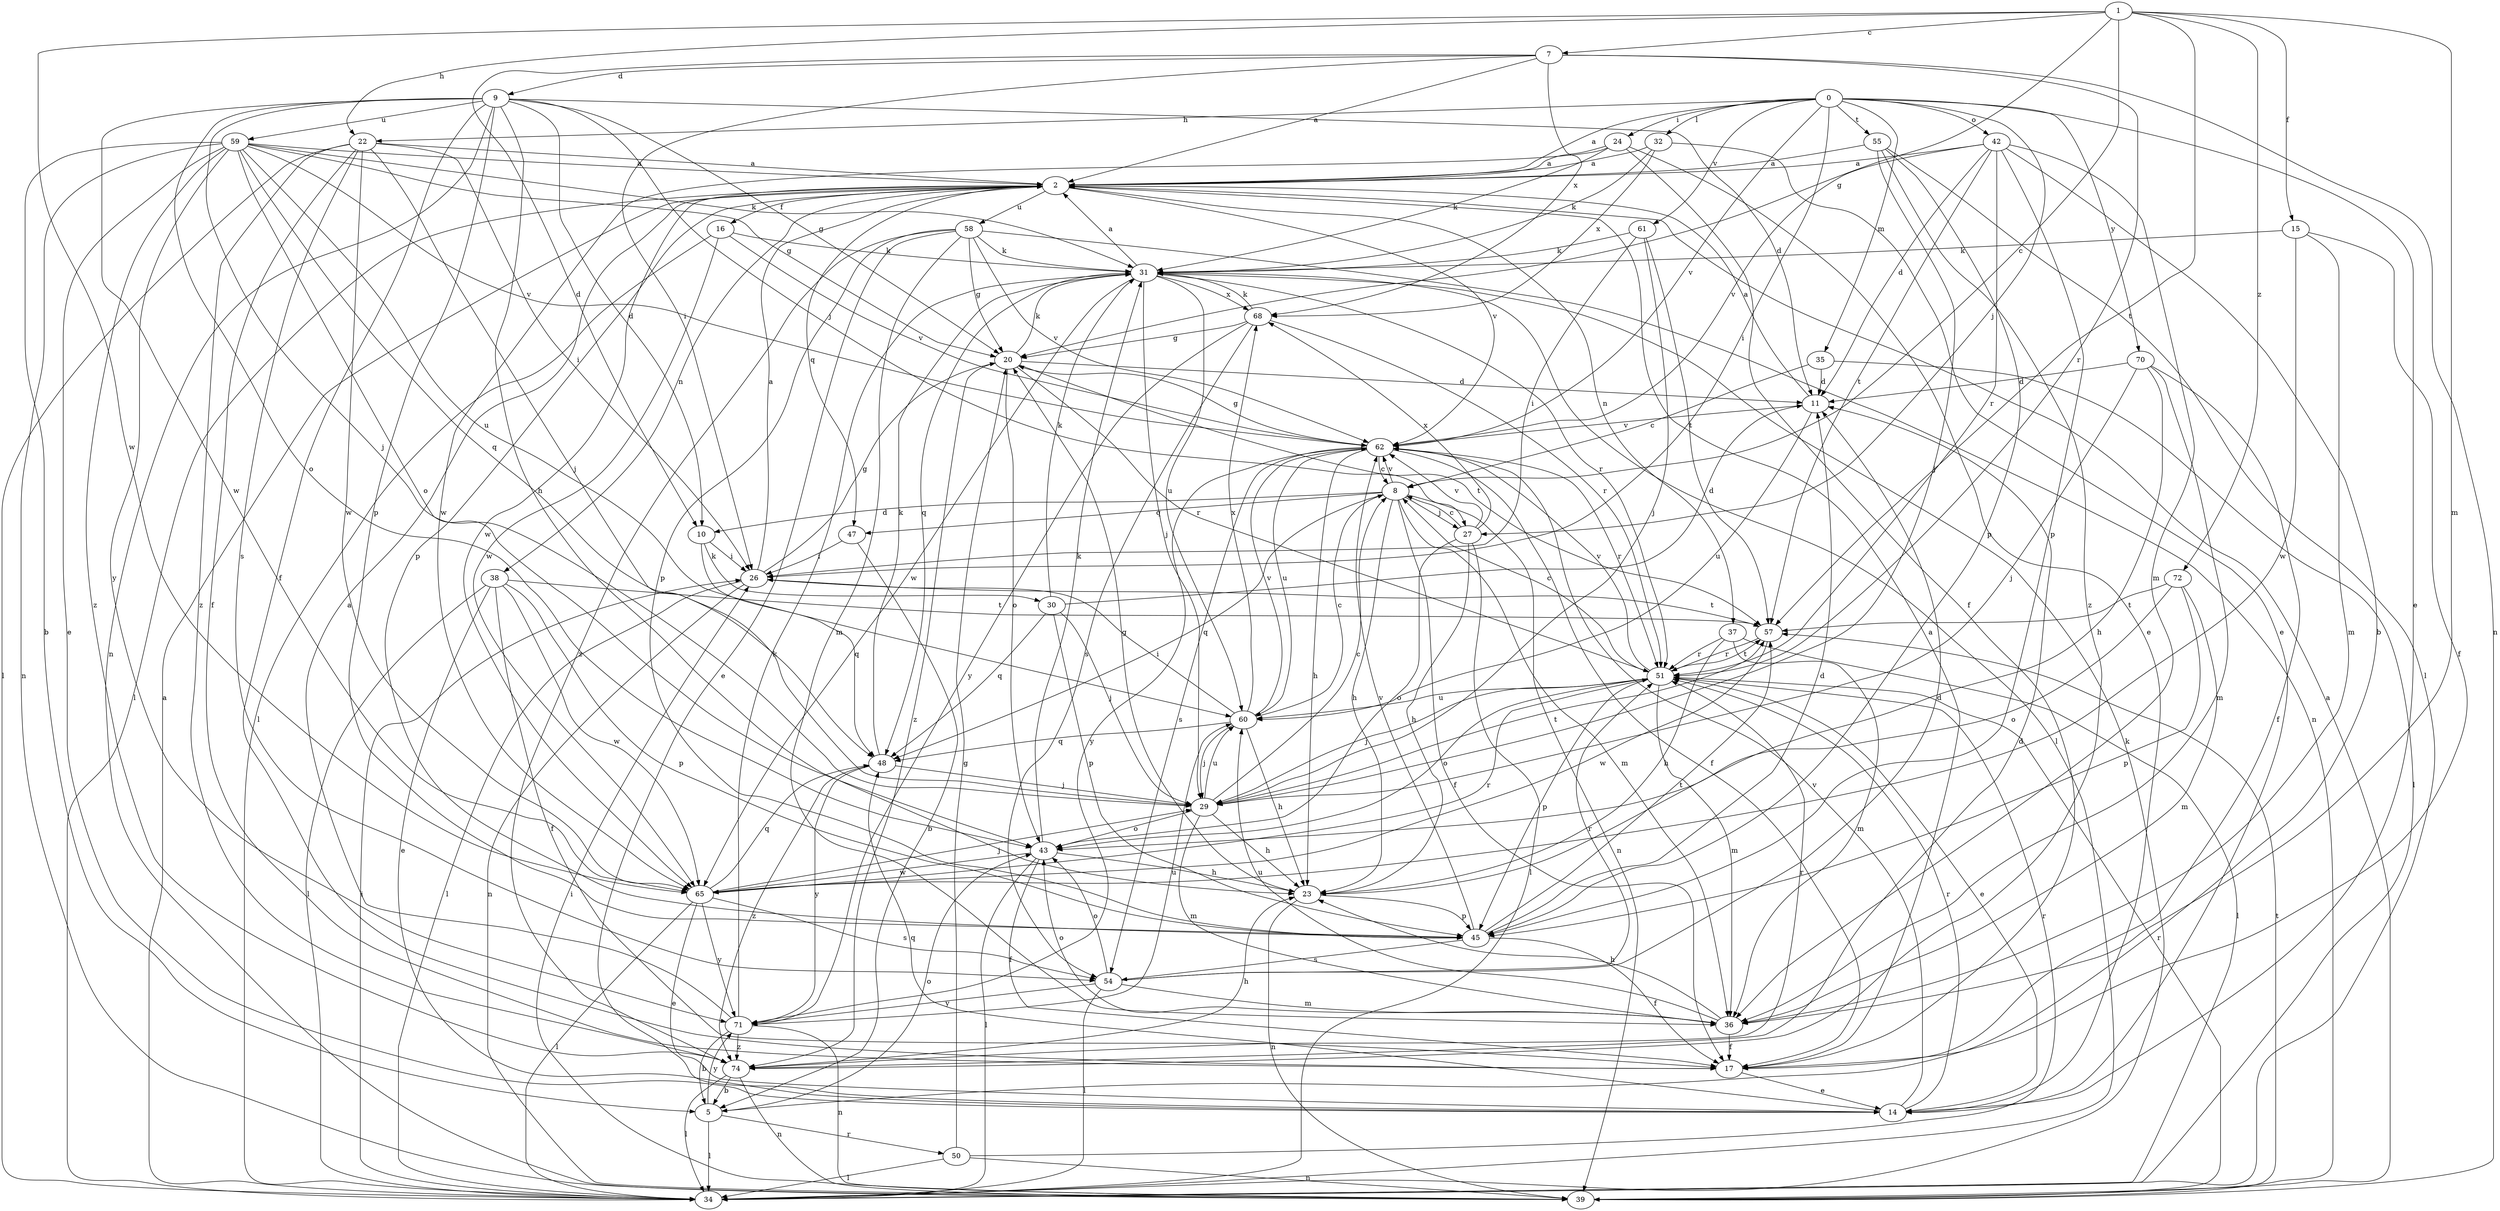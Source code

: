 strict digraph  {
0;
1;
2;
5;
7;
8;
9;
10;
11;
14;
15;
16;
17;
20;
22;
23;
24;
26;
27;
29;
30;
31;
32;
34;
35;
36;
37;
38;
39;
42;
43;
45;
47;
48;
50;
51;
54;
55;
57;
58;
59;
60;
61;
62;
65;
68;
70;
71;
72;
74;
0 -> 2  [label=a];
0 -> 14  [label=e];
0 -> 22  [label=h];
0 -> 24  [label=i];
0 -> 26  [label=i];
0 -> 27  [label=j];
0 -> 32  [label=l];
0 -> 35  [label=m];
0 -> 42  [label=o];
0 -> 55  [label=t];
0 -> 61  [label=v];
0 -> 62  [label=v];
0 -> 70  [label=y];
1 -> 7  [label=c];
1 -> 8  [label=c];
1 -> 15  [label=f];
1 -> 20  [label=g];
1 -> 22  [label=h];
1 -> 36  [label=m];
1 -> 57  [label=t];
1 -> 65  [label=w];
1 -> 72  [label=z];
2 -> 16  [label=f];
2 -> 34  [label=l];
2 -> 37  [label=n];
2 -> 38  [label=n];
2 -> 45  [label=p];
2 -> 47  [label=q];
2 -> 58  [label=u];
2 -> 62  [label=v];
2 -> 65  [label=w];
5 -> 34  [label=l];
5 -> 43  [label=o];
5 -> 50  [label=r];
5 -> 71  [label=y];
7 -> 2  [label=a];
7 -> 9  [label=d];
7 -> 10  [label=d];
7 -> 26  [label=i];
7 -> 39  [label=n];
7 -> 51  [label=r];
7 -> 68  [label=x];
8 -> 10  [label=d];
8 -> 17  [label=f];
8 -> 23  [label=h];
8 -> 27  [label=j];
8 -> 36  [label=m];
8 -> 39  [label=n];
8 -> 47  [label=q];
8 -> 48  [label=q];
8 -> 62  [label=v];
9 -> 10  [label=d];
9 -> 11  [label=d];
9 -> 17  [label=f];
9 -> 20  [label=g];
9 -> 23  [label=h];
9 -> 27  [label=j];
9 -> 29  [label=j];
9 -> 39  [label=n];
9 -> 43  [label=o];
9 -> 45  [label=p];
9 -> 59  [label=u];
9 -> 65  [label=w];
10 -> 26  [label=i];
10 -> 30  [label=k];
10 -> 48  [label=q];
11 -> 2  [label=a];
11 -> 60  [label=u];
11 -> 62  [label=v];
14 -> 48  [label=q];
14 -> 51  [label=r];
14 -> 62  [label=v];
15 -> 17  [label=f];
15 -> 31  [label=k];
15 -> 36  [label=m];
15 -> 65  [label=w];
16 -> 31  [label=k];
16 -> 34  [label=l];
16 -> 62  [label=v];
16 -> 65  [label=w];
17 -> 2  [label=a];
17 -> 14  [label=e];
20 -> 11  [label=d];
20 -> 31  [label=k];
20 -> 43  [label=o];
20 -> 51  [label=r];
20 -> 57  [label=t];
20 -> 74  [label=z];
22 -> 2  [label=a];
22 -> 17  [label=f];
22 -> 26  [label=i];
22 -> 29  [label=j];
22 -> 34  [label=l];
22 -> 54  [label=s];
22 -> 65  [label=w];
22 -> 74  [label=z];
23 -> 20  [label=g];
23 -> 39  [label=n];
23 -> 45  [label=p];
24 -> 2  [label=a];
24 -> 14  [label=e];
24 -> 17  [label=f];
24 -> 31  [label=k];
24 -> 65  [label=w];
26 -> 2  [label=a];
26 -> 20  [label=g];
26 -> 34  [label=l];
26 -> 39  [label=n];
26 -> 57  [label=t];
27 -> 8  [label=c];
27 -> 23  [label=h];
27 -> 34  [label=l];
27 -> 43  [label=o];
27 -> 62  [label=v];
27 -> 68  [label=x];
29 -> 8  [label=c];
29 -> 23  [label=h];
29 -> 36  [label=m];
29 -> 43  [label=o];
29 -> 57  [label=t];
29 -> 60  [label=u];
30 -> 11  [label=d];
30 -> 29  [label=j];
30 -> 31  [label=k];
30 -> 45  [label=p];
30 -> 48  [label=q];
31 -> 2  [label=a];
31 -> 29  [label=j];
31 -> 34  [label=l];
31 -> 48  [label=q];
31 -> 51  [label=r];
31 -> 60  [label=u];
31 -> 65  [label=w];
31 -> 68  [label=x];
32 -> 2  [label=a];
32 -> 14  [label=e];
32 -> 31  [label=k];
32 -> 68  [label=x];
34 -> 2  [label=a];
34 -> 26  [label=i];
34 -> 31  [label=k];
35 -> 8  [label=c];
35 -> 11  [label=d];
35 -> 34  [label=l];
36 -> 17  [label=f];
36 -> 23  [label=h];
36 -> 43  [label=o];
36 -> 60  [label=u];
37 -> 23  [label=h];
37 -> 34  [label=l];
37 -> 36  [label=m];
37 -> 51  [label=r];
38 -> 14  [label=e];
38 -> 17  [label=f];
38 -> 34  [label=l];
38 -> 45  [label=p];
38 -> 57  [label=t];
38 -> 65  [label=w];
39 -> 2  [label=a];
39 -> 26  [label=i];
39 -> 51  [label=r];
39 -> 57  [label=t];
42 -> 2  [label=a];
42 -> 5  [label=b];
42 -> 11  [label=d];
42 -> 36  [label=m];
42 -> 45  [label=p];
42 -> 51  [label=r];
42 -> 57  [label=t];
42 -> 62  [label=v];
43 -> 17  [label=f];
43 -> 23  [label=h];
43 -> 31  [label=k];
43 -> 34  [label=l];
43 -> 65  [label=w];
45 -> 11  [label=d];
45 -> 17  [label=f];
45 -> 54  [label=s];
45 -> 57  [label=t];
45 -> 62  [label=v];
47 -> 5  [label=b];
47 -> 26  [label=i];
48 -> 29  [label=j];
48 -> 31  [label=k];
48 -> 71  [label=y];
48 -> 74  [label=z];
50 -> 20  [label=g];
50 -> 34  [label=l];
50 -> 39  [label=n];
50 -> 51  [label=r];
51 -> 8  [label=c];
51 -> 14  [label=e];
51 -> 29  [label=j];
51 -> 36  [label=m];
51 -> 43  [label=o];
51 -> 45  [label=p];
51 -> 57  [label=t];
51 -> 60  [label=u];
51 -> 62  [label=v];
54 -> 11  [label=d];
54 -> 34  [label=l];
54 -> 36  [label=m];
54 -> 43  [label=o];
54 -> 51  [label=r];
54 -> 71  [label=y];
55 -> 2  [label=a];
55 -> 29  [label=j];
55 -> 34  [label=l];
55 -> 45  [label=p];
55 -> 74  [label=z];
57 -> 51  [label=r];
57 -> 65  [label=w];
58 -> 14  [label=e];
58 -> 20  [label=g];
58 -> 31  [label=k];
58 -> 36  [label=m];
58 -> 39  [label=n];
58 -> 45  [label=p];
58 -> 62  [label=v];
58 -> 74  [label=z];
59 -> 2  [label=a];
59 -> 5  [label=b];
59 -> 14  [label=e];
59 -> 20  [label=g];
59 -> 31  [label=k];
59 -> 39  [label=n];
59 -> 43  [label=o];
59 -> 48  [label=q];
59 -> 60  [label=u];
59 -> 62  [label=v];
59 -> 71  [label=y];
59 -> 74  [label=z];
60 -> 8  [label=c];
60 -> 23  [label=h];
60 -> 26  [label=i];
60 -> 29  [label=j];
60 -> 48  [label=q];
60 -> 62  [label=v];
60 -> 68  [label=x];
61 -> 26  [label=i];
61 -> 29  [label=j];
61 -> 31  [label=k];
61 -> 57  [label=t];
62 -> 8  [label=c];
62 -> 17  [label=f];
62 -> 20  [label=g];
62 -> 23  [label=h];
62 -> 51  [label=r];
62 -> 54  [label=s];
62 -> 60  [label=u];
62 -> 71  [label=y];
65 -> 14  [label=e];
65 -> 29  [label=j];
65 -> 34  [label=l];
65 -> 48  [label=q];
65 -> 51  [label=r];
65 -> 54  [label=s];
65 -> 71  [label=y];
68 -> 20  [label=g];
68 -> 31  [label=k];
68 -> 51  [label=r];
68 -> 54  [label=s];
68 -> 71  [label=y];
70 -> 11  [label=d];
70 -> 17  [label=f];
70 -> 23  [label=h];
70 -> 29  [label=j];
70 -> 36  [label=m];
71 -> 2  [label=a];
71 -> 5  [label=b];
71 -> 31  [label=k];
71 -> 39  [label=n];
71 -> 60  [label=u];
71 -> 74  [label=z];
72 -> 36  [label=m];
72 -> 43  [label=o];
72 -> 45  [label=p];
72 -> 57  [label=t];
74 -> 5  [label=b];
74 -> 11  [label=d];
74 -> 23  [label=h];
74 -> 34  [label=l];
74 -> 39  [label=n];
74 -> 51  [label=r];
}
